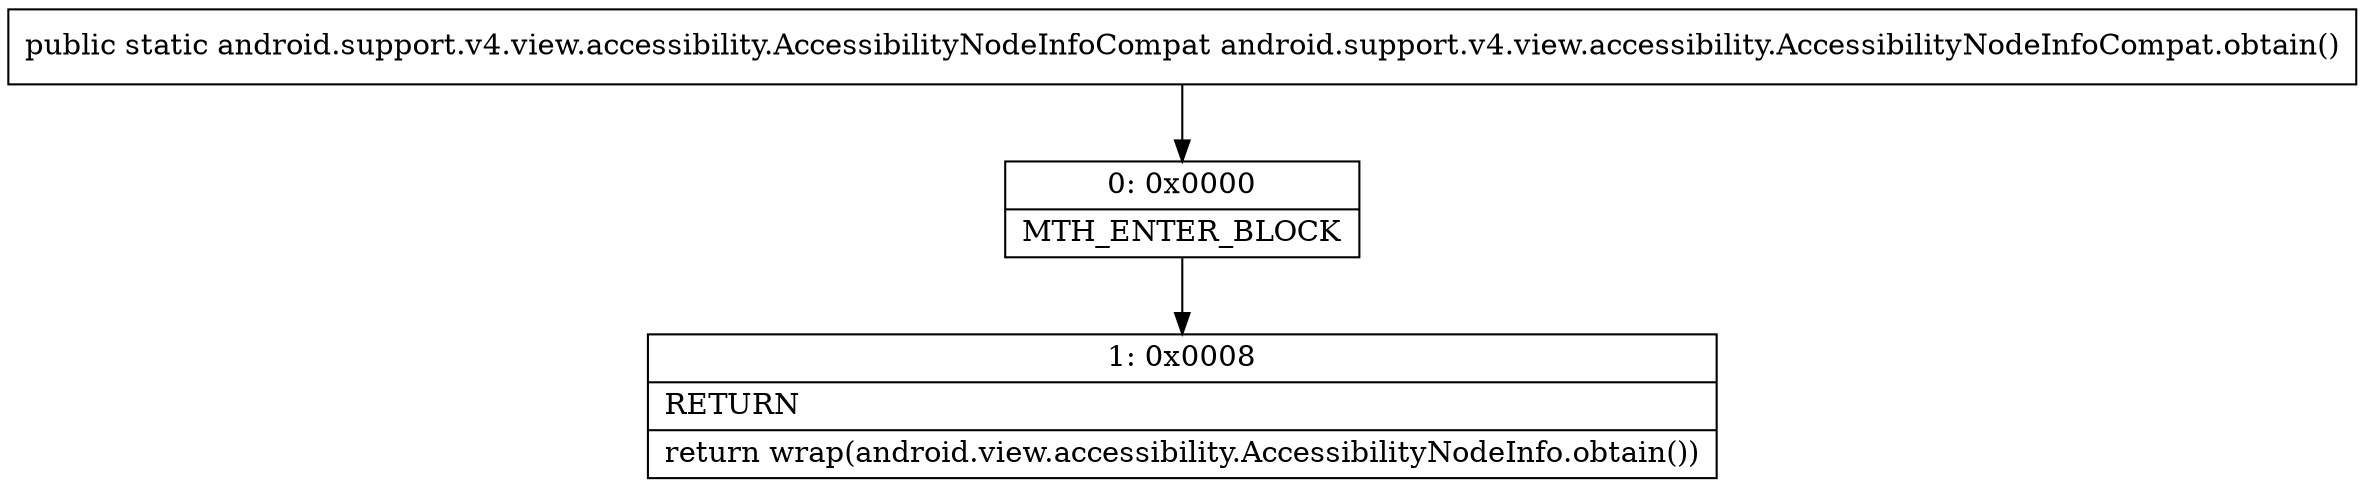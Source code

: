 digraph "CFG forandroid.support.v4.view.accessibility.AccessibilityNodeInfoCompat.obtain()Landroid\/support\/v4\/view\/accessibility\/AccessibilityNodeInfoCompat;" {
Node_0 [shape=record,label="{0\:\ 0x0000|MTH_ENTER_BLOCK\l}"];
Node_1 [shape=record,label="{1\:\ 0x0008|RETURN\l|return wrap(android.view.accessibility.AccessibilityNodeInfo.obtain())\l}"];
MethodNode[shape=record,label="{public static android.support.v4.view.accessibility.AccessibilityNodeInfoCompat android.support.v4.view.accessibility.AccessibilityNodeInfoCompat.obtain() }"];
MethodNode -> Node_0;
Node_0 -> Node_1;
}


